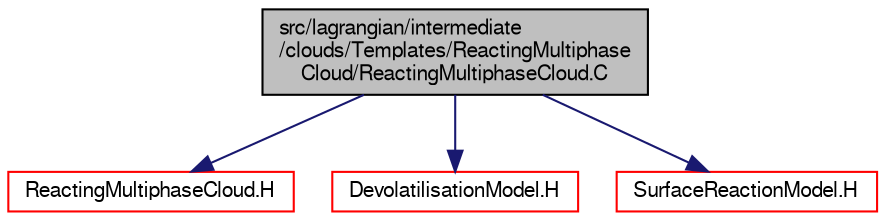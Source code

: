 digraph "src/lagrangian/intermediate/clouds/Templates/ReactingMultiphaseCloud/ReactingMultiphaseCloud.C"
{
  bgcolor="transparent";
  edge [fontname="FreeSans",fontsize="10",labelfontname="FreeSans",labelfontsize="10"];
  node [fontname="FreeSans",fontsize="10",shape=record];
  Node0 [label="src/lagrangian/intermediate\l/clouds/Templates/ReactingMultiphase\lCloud/ReactingMultiphaseCloud.C",height=0.2,width=0.4,color="black", fillcolor="grey75", style="filled", fontcolor="black"];
  Node0 -> Node1 [color="midnightblue",fontsize="10",style="solid",fontname="FreeSans"];
  Node1 [label="ReactingMultiphaseCloud.H",height=0.2,width=0.4,color="red",URL="$a05228.html"];
  Node0 -> Node47 [color="midnightblue",fontsize="10",style="solid",fontname="FreeSans"];
  Node47 [label="DevolatilisationModel.H",height=0.2,width=0.4,color="red",URL="$a06251.html"];
  Node0 -> Node91 [color="midnightblue",fontsize="10",style="solid",fontname="FreeSans"];
  Node91 [label="SurfaceReactionModel.H",height=0.2,width=0.4,color="red",URL="$a06308.html"];
}
